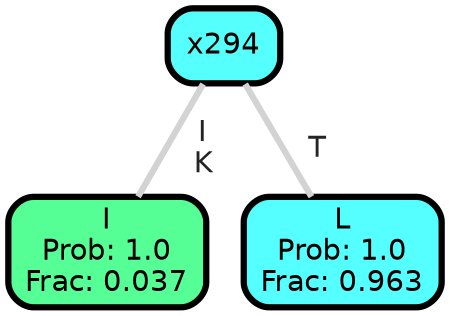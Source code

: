 graph Tree {
node [shape=box, style="filled, rounded",color="black",penwidth="3",fontcolor="black",                 fontname=helvetica] ;
graph [ranksep="0 equally", splines=straight,                 bgcolor=transparent, dpi=200] ;
edge [fontname=helvetica, fontweight=bold,fontcolor=grey14,color=lightgray] ;
0 [label="I
Prob: 1.0
Frac: 0.037", fillcolor="#55ff96"] ;
1 [label="x294", fillcolor="#55fffb"] ;
2 [label="L
Prob: 1.0
Frac: 0.963", fillcolor="#55ffff"] ;
1 -- 0 [label=" I\n K",penwidth=3] ;
1 -- 2 [label=" T",penwidth=3] ;
{rank = same;}}